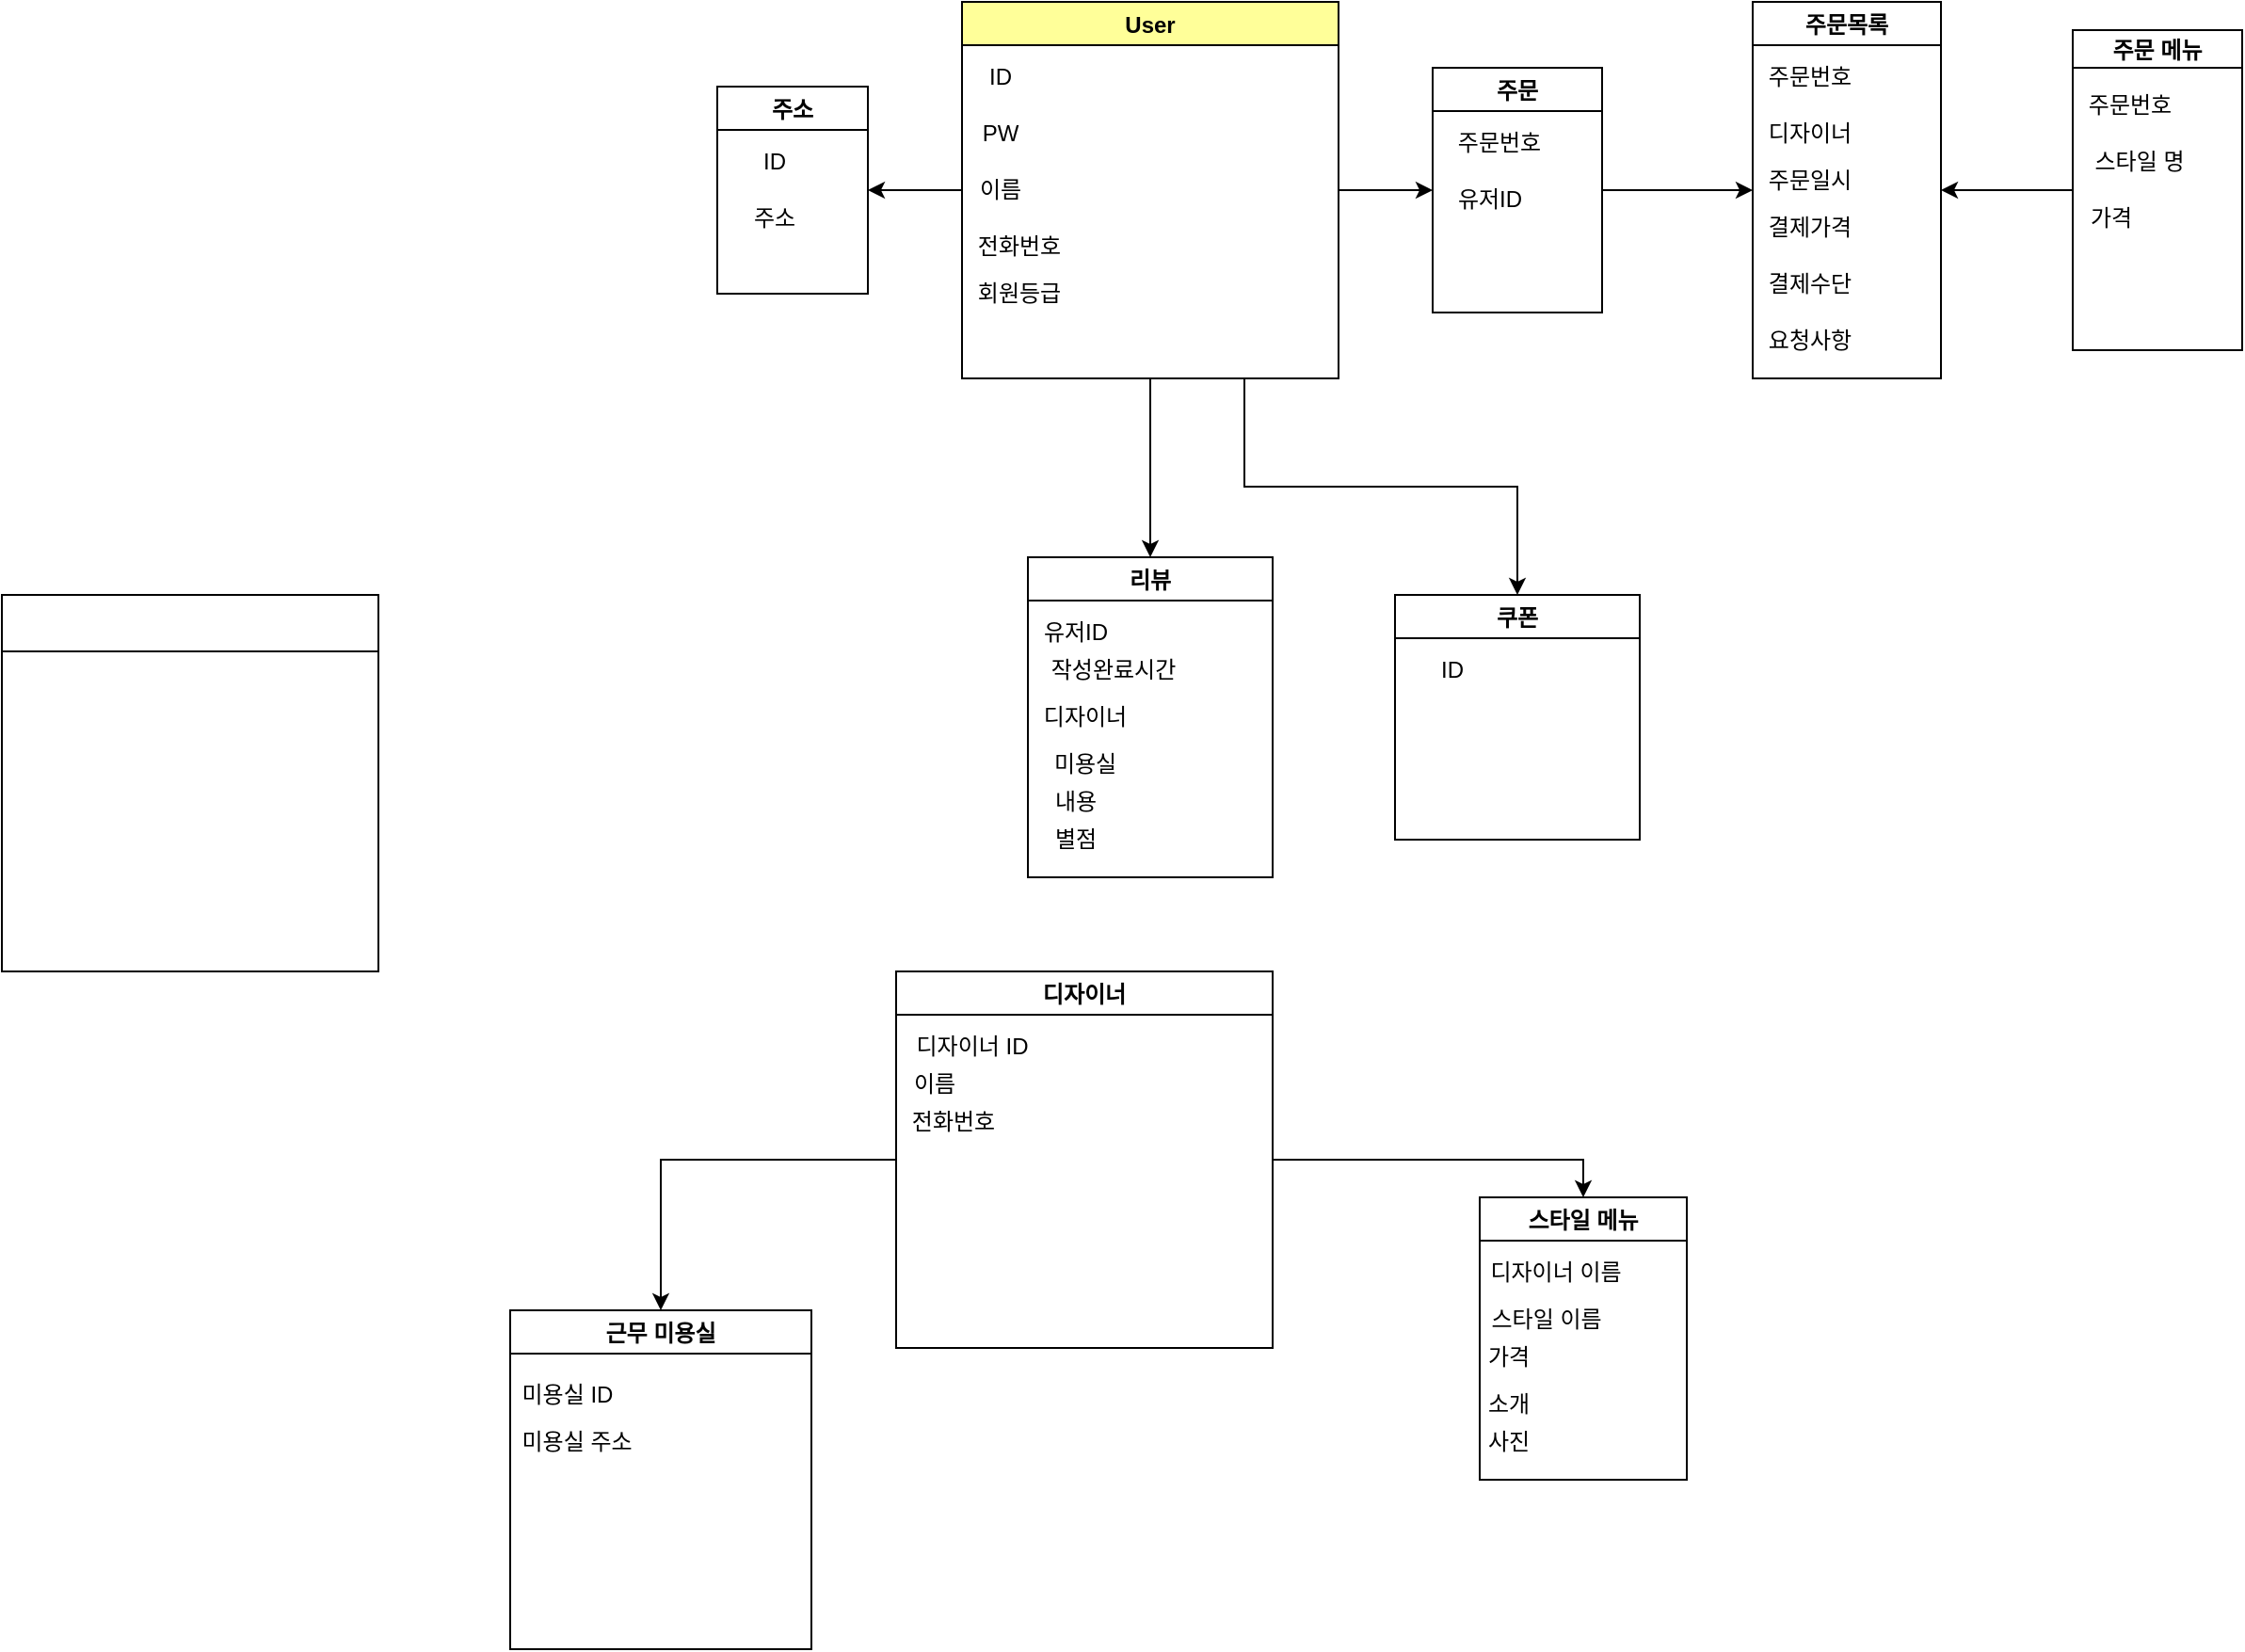 <mxfile version="15.2.9" type="github">
  <diagram id="R2lEEEUBdFMjLlhIrx00" name="Page-1">
    <mxGraphModel dx="2842" dy="730" grid="1" gridSize="10" guides="1" tooltips="1" connect="1" arrows="1" fold="1" page="1" pageScale="1" pageWidth="850" pageHeight="1100" math="0" shadow="0" extFonts="Permanent Marker^https://fonts.googleapis.com/css?family=Permanent+Marker">
      <root>
        <mxCell id="0" />
        <mxCell id="1" parent="0" />
        <mxCell id="QF62n-E6mhdTdz_LAiA7-14" style="edgeStyle=orthogonalEdgeStyle;rounded=0;orthogonalLoop=1;jettySize=auto;html=1;exitX=0;exitY=0.5;exitDx=0;exitDy=0;entryX=1;entryY=0.5;entryDx=0;entryDy=0;" parent="1" source="QF62n-E6mhdTdz_LAiA7-1" target="QF62n-E6mhdTdz_LAiA7-6" edge="1">
          <mxGeometry relative="1" as="geometry">
            <mxPoint x="-30" y="140" as="targetPoint" />
          </mxGeometry>
        </mxCell>
        <mxCell id="QF62n-E6mhdTdz_LAiA7-15" style="edgeStyle=orthogonalEdgeStyle;rounded=0;orthogonalLoop=1;jettySize=auto;html=1;exitX=1;exitY=0.5;exitDx=0;exitDy=0;" parent="1" source="QF62n-E6mhdTdz_LAiA7-1" edge="1">
          <mxGeometry relative="1" as="geometry">
            <mxPoint x="340" y="135" as="targetPoint" />
          </mxGeometry>
        </mxCell>
        <mxCell id="QF62n-E6mhdTdz_LAiA7-34" style="edgeStyle=orthogonalEdgeStyle;rounded=0;orthogonalLoop=1;jettySize=auto;html=1;exitX=0.5;exitY=1;exitDx=0;exitDy=0;entryX=0.5;entryY=0;entryDx=0;entryDy=0;" parent="1" source="QF62n-E6mhdTdz_LAiA7-1" target="QF62n-E6mhdTdz_LAiA7-27" edge="1">
          <mxGeometry relative="1" as="geometry" />
        </mxCell>
        <mxCell id="QF62n-E6mhdTdz_LAiA7-37" style="edgeStyle=orthogonalEdgeStyle;rounded=0;orthogonalLoop=1;jettySize=auto;html=1;exitX=0.75;exitY=1;exitDx=0;exitDy=0;entryX=0.5;entryY=0;entryDx=0;entryDy=0;" parent="1" source="QF62n-E6mhdTdz_LAiA7-1" target="QF62n-E6mhdTdz_LAiA7-35" edge="1">
          <mxGeometry relative="1" as="geometry" />
        </mxCell>
        <mxCell id="QF62n-E6mhdTdz_LAiA7-1" value="User" style="swimlane;fillColor=#FFFF99;fontColor=#030303;" parent="1" vertex="1">
          <mxGeometry x="90" y="35" width="200" height="200" as="geometry" />
        </mxCell>
        <mxCell id="QF62n-E6mhdTdz_LAiA7-3" value="PW" style="text;html=1;align=center;verticalAlign=middle;resizable=0;points=[];autosize=1;strokeColor=none;fillColor=none;" parent="QF62n-E6mhdTdz_LAiA7-1" vertex="1">
          <mxGeometry x="5" y="60" width="30" height="20" as="geometry" />
        </mxCell>
        <mxCell id="QF62n-E6mhdTdz_LAiA7-2" value="ID" style="text;html=1;align=center;verticalAlign=middle;resizable=0;points=[];autosize=1;strokeColor=none;fillColor=none;" parent="QF62n-E6mhdTdz_LAiA7-1" vertex="1">
          <mxGeometry x="5" y="30" width="30" height="20" as="geometry" />
        </mxCell>
        <mxCell id="QF62n-E6mhdTdz_LAiA7-5" value="전화번호" style="text;html=1;align=center;verticalAlign=middle;resizable=0;points=[];autosize=1;strokeColor=none;fillColor=none;" parent="QF62n-E6mhdTdz_LAiA7-1" vertex="1">
          <mxGeometry y="120" width="60" height="20" as="geometry" />
        </mxCell>
        <mxCell id="QF62n-E6mhdTdz_LAiA7-4" value="이름" style="text;html=1;align=center;verticalAlign=middle;resizable=0;points=[];autosize=1;strokeColor=none;fillColor=none;" parent="QF62n-E6mhdTdz_LAiA7-1" vertex="1">
          <mxGeometry y="90" width="40" height="20" as="geometry" />
        </mxCell>
        <mxCell id="QF62n-E6mhdTdz_LAiA7-6" value="주소" style="swimlane;startSize=23;" parent="1" vertex="1">
          <mxGeometry x="-40" y="80" width="80" height="110" as="geometry" />
        </mxCell>
        <mxCell id="QF62n-E6mhdTdz_LAiA7-7" value="ID" style="text;html=1;align=center;verticalAlign=middle;resizable=0;points=[];autosize=1;strokeColor=none;fillColor=none;" parent="1" vertex="1">
          <mxGeometry x="-25" y="110" width="30" height="20" as="geometry" />
        </mxCell>
        <mxCell id="QF62n-E6mhdTdz_LAiA7-8" value="주소" style="text;html=1;align=center;verticalAlign=middle;resizable=0;points=[];autosize=1;strokeColor=none;fillColor=none;" parent="1" vertex="1">
          <mxGeometry x="-30" y="140" width="40" height="20" as="geometry" />
        </mxCell>
        <mxCell id="QF62n-E6mhdTdz_LAiA7-16" style="edgeStyle=orthogonalEdgeStyle;rounded=0;orthogonalLoop=1;jettySize=auto;html=1;exitX=1;exitY=0.5;exitDx=0;exitDy=0;entryX=0;entryY=0.5;entryDx=0;entryDy=0;" parent="1" source="QF62n-E6mhdTdz_LAiA7-9" target="QF62n-E6mhdTdz_LAiA7-12" edge="1">
          <mxGeometry relative="1" as="geometry" />
        </mxCell>
        <mxCell id="QF62n-E6mhdTdz_LAiA7-9" value="주문" style="swimlane;startSize=23;" parent="1" vertex="1">
          <mxGeometry x="340" y="70" width="90" height="130" as="geometry" />
        </mxCell>
        <mxCell id="QF62n-E6mhdTdz_LAiA7-10" value="주문번호" style="text;html=1;align=center;verticalAlign=middle;resizable=0;points=[];autosize=1;strokeColor=none;fillColor=none;" parent="QF62n-E6mhdTdz_LAiA7-9" vertex="1">
          <mxGeometry x="5" y="30" width="60" height="20" as="geometry" />
        </mxCell>
        <mxCell id="QF62n-E6mhdTdz_LAiA7-11" value="유저ID" style="text;html=1;align=center;verticalAlign=middle;resizable=0;points=[];autosize=1;strokeColor=none;fillColor=none;" parent="QF62n-E6mhdTdz_LAiA7-9" vertex="1">
          <mxGeometry x="5" y="60" width="50" height="20" as="geometry" />
        </mxCell>
        <mxCell id="QF62n-E6mhdTdz_LAiA7-12" value="주문목록" style="swimlane;startSize=23;" parent="1" vertex="1">
          <mxGeometry x="510" y="35" width="100" height="200" as="geometry" />
        </mxCell>
        <mxCell id="QF62n-E6mhdTdz_LAiA7-18" value="주문번호" style="text;html=1;align=center;verticalAlign=middle;resizable=0;points=[];autosize=1;strokeColor=none;fillColor=none;" parent="QF62n-E6mhdTdz_LAiA7-12" vertex="1">
          <mxGeometry y="30" width="60" height="20" as="geometry" />
        </mxCell>
        <mxCell id="QF62n-E6mhdTdz_LAiA7-19" value="디자이너" style="text;html=1;align=center;verticalAlign=middle;resizable=0;points=[];autosize=1;strokeColor=none;fillColor=none;" parent="QF62n-E6mhdTdz_LAiA7-12" vertex="1">
          <mxGeometry y="60" width="60" height="20" as="geometry" />
        </mxCell>
        <mxCell id="QF62n-E6mhdTdz_LAiA7-20" value="주문일시" style="text;html=1;align=center;verticalAlign=middle;resizable=0;points=[];autosize=1;strokeColor=none;fillColor=none;" parent="QF62n-E6mhdTdz_LAiA7-12" vertex="1">
          <mxGeometry y="85" width="60" height="20" as="geometry" />
        </mxCell>
        <mxCell id="QF62n-E6mhdTdz_LAiA7-21" value="결제가격" style="text;html=1;align=center;verticalAlign=middle;resizable=0;points=[];autosize=1;strokeColor=none;fillColor=none;" parent="QF62n-E6mhdTdz_LAiA7-12" vertex="1">
          <mxGeometry y="110" width="60" height="20" as="geometry" />
        </mxCell>
        <mxCell id="QF62n-E6mhdTdz_LAiA7-22" value="결제수단" style="text;html=1;align=center;verticalAlign=middle;resizable=0;points=[];autosize=1;strokeColor=none;fillColor=none;" parent="QF62n-E6mhdTdz_LAiA7-12" vertex="1">
          <mxGeometry y="140" width="60" height="20" as="geometry" />
        </mxCell>
        <mxCell id="QF62n-E6mhdTdz_LAiA7-23" value="요청사항" style="text;html=1;align=center;verticalAlign=middle;resizable=0;points=[];autosize=1;strokeColor=none;fillColor=none;" parent="QF62n-E6mhdTdz_LAiA7-12" vertex="1">
          <mxGeometry y="170" width="60" height="20" as="geometry" />
        </mxCell>
        <mxCell id="QF62n-E6mhdTdz_LAiA7-17" style="edgeStyle=orthogonalEdgeStyle;rounded=0;orthogonalLoop=1;jettySize=auto;html=1;exitX=0;exitY=0.5;exitDx=0;exitDy=0;entryX=1;entryY=0.5;entryDx=0;entryDy=0;" parent="1" source="QF62n-E6mhdTdz_LAiA7-13" target="QF62n-E6mhdTdz_LAiA7-12" edge="1">
          <mxGeometry relative="1" as="geometry" />
        </mxCell>
        <mxCell id="QF62n-E6mhdTdz_LAiA7-13" value="주문 메뉴" style="swimlane;startSize=20;" parent="1" vertex="1">
          <mxGeometry x="680" y="50" width="90" height="170" as="geometry" />
        </mxCell>
        <mxCell id="QF62n-E6mhdTdz_LAiA7-24" value="주문번호" style="text;html=1;align=center;verticalAlign=middle;resizable=0;points=[];autosize=1;strokeColor=none;fillColor=none;" parent="QF62n-E6mhdTdz_LAiA7-13" vertex="1">
          <mxGeometry y="30" width="60" height="20" as="geometry" />
        </mxCell>
        <mxCell id="QF62n-E6mhdTdz_LAiA7-25" value="스타일 명" style="text;html=1;align=center;verticalAlign=middle;resizable=0;points=[];autosize=1;strokeColor=none;fillColor=none;" parent="QF62n-E6mhdTdz_LAiA7-13" vertex="1">
          <mxGeometry y="60" width="70" height="20" as="geometry" />
        </mxCell>
        <mxCell id="QF62n-E6mhdTdz_LAiA7-26" value="가격" style="text;html=1;align=center;verticalAlign=middle;resizable=0;points=[];autosize=1;strokeColor=none;fillColor=none;" parent="QF62n-E6mhdTdz_LAiA7-13" vertex="1">
          <mxGeometry y="90" width="40" height="20" as="geometry" />
        </mxCell>
        <mxCell id="QF62n-E6mhdTdz_LAiA7-27" value="리뷰" style="swimlane;fillColor=#FFFFFF;fontColor=#030303;" parent="1" vertex="1">
          <mxGeometry x="125" y="330" width="130" height="170" as="geometry" />
        </mxCell>
        <mxCell id="QF62n-E6mhdTdz_LAiA7-28" value="유저ID" style="text;html=1;align=center;verticalAlign=middle;resizable=0;points=[];autosize=1;strokeColor=none;fillColor=none;" parent="QF62n-E6mhdTdz_LAiA7-27" vertex="1">
          <mxGeometry y="30" width="50" height="20" as="geometry" />
        </mxCell>
        <mxCell id="QF62n-E6mhdTdz_LAiA7-29" value="작성완료시간" style="text;html=1;align=center;verticalAlign=middle;resizable=0;points=[];autosize=1;strokeColor=none;fillColor=none;" parent="QF62n-E6mhdTdz_LAiA7-27" vertex="1">
          <mxGeometry y="50" width="90" height="20" as="geometry" />
        </mxCell>
        <mxCell id="QF62n-E6mhdTdz_LAiA7-30" value="디자이너" style="text;html=1;align=center;verticalAlign=middle;resizable=0;points=[];autosize=1;strokeColor=none;fillColor=none;" parent="QF62n-E6mhdTdz_LAiA7-27" vertex="1">
          <mxGeometry y="75" width="60" height="20" as="geometry" />
        </mxCell>
        <mxCell id="QF62n-E6mhdTdz_LAiA7-31" value="미용실" style="text;html=1;align=center;verticalAlign=middle;resizable=0;points=[];autosize=1;strokeColor=none;fillColor=none;" parent="QF62n-E6mhdTdz_LAiA7-27" vertex="1">
          <mxGeometry x="5" y="100" width="50" height="20" as="geometry" />
        </mxCell>
        <mxCell id="QF62n-E6mhdTdz_LAiA7-32" value="내용" style="text;html=1;align=center;verticalAlign=middle;resizable=0;points=[];autosize=1;strokeColor=none;fillColor=none;" parent="QF62n-E6mhdTdz_LAiA7-27" vertex="1">
          <mxGeometry x="5" y="120" width="40" height="20" as="geometry" />
        </mxCell>
        <mxCell id="QF62n-E6mhdTdz_LAiA7-33" value="별점" style="text;html=1;align=center;verticalAlign=middle;resizable=0;points=[];autosize=1;strokeColor=none;fillColor=none;" parent="QF62n-E6mhdTdz_LAiA7-27" vertex="1">
          <mxGeometry x="5" y="140" width="40" height="20" as="geometry" />
        </mxCell>
        <mxCell id="QF62n-E6mhdTdz_LAiA7-35" value="쿠폰" style="swimlane;fillColor=#FFFFFF;fontColor=#030303;" parent="1" vertex="1">
          <mxGeometry x="320" y="350" width="130" height="130" as="geometry" />
        </mxCell>
        <mxCell id="QF62n-E6mhdTdz_LAiA7-36" value="ID" style="text;html=1;align=center;verticalAlign=middle;resizable=0;points=[];autosize=1;strokeColor=none;fillColor=none;" parent="QF62n-E6mhdTdz_LAiA7-35" vertex="1">
          <mxGeometry x="15" y="30" width="30" height="20" as="geometry" />
        </mxCell>
        <mxCell id="QF62n-E6mhdTdz_LAiA7-49" style="edgeStyle=orthogonalEdgeStyle;rounded=0;orthogonalLoop=1;jettySize=auto;html=1;exitX=1;exitY=0.5;exitDx=0;exitDy=0;entryX=0.5;entryY=0;entryDx=0;entryDy=0;" parent="1" source="QF62n-E6mhdTdz_LAiA7-38" target="QF62n-E6mhdTdz_LAiA7-43" edge="1">
          <mxGeometry relative="1" as="geometry" />
        </mxCell>
        <mxCell id="QF62n-E6mhdTdz_LAiA7-53" style="edgeStyle=orthogonalEdgeStyle;rounded=0;orthogonalLoop=1;jettySize=auto;html=1;exitX=0;exitY=0.5;exitDx=0;exitDy=0;entryX=0.5;entryY=0;entryDx=0;entryDy=0;" parent="1" source="QF62n-E6mhdTdz_LAiA7-38" target="QF62n-E6mhdTdz_LAiA7-50" edge="1">
          <mxGeometry relative="1" as="geometry" />
        </mxCell>
        <mxCell id="QF62n-E6mhdTdz_LAiA7-38" value="디자이너" style="swimlane;fillColor=#FFFFFF;startSize=23;fontColor=#030303;" parent="1" vertex="1">
          <mxGeometry x="55" y="550" width="200" height="200" as="geometry" />
        </mxCell>
        <mxCell id="QF62n-E6mhdTdz_LAiA7-40" value="디자이너 ID" style="text;html=1;align=center;verticalAlign=middle;resizable=0;points=[];autosize=1;strokeColor=none;fillColor=none;" parent="QF62n-E6mhdTdz_LAiA7-38" vertex="1">
          <mxGeometry y="30" width="80" height="20" as="geometry" />
        </mxCell>
        <mxCell id="QF62n-E6mhdTdz_LAiA7-41" value="이름" style="text;html=1;align=center;verticalAlign=middle;resizable=0;points=[];autosize=1;strokeColor=none;fillColor=none;" parent="QF62n-E6mhdTdz_LAiA7-38" vertex="1">
          <mxGeometry y="50" width="40" height="20" as="geometry" />
        </mxCell>
        <mxCell id="QF62n-E6mhdTdz_LAiA7-42" value="전화번호" style="text;html=1;align=center;verticalAlign=middle;resizable=0;points=[];autosize=1;strokeColor=none;fillColor=none;" parent="QF62n-E6mhdTdz_LAiA7-38" vertex="1">
          <mxGeometry y="70" width="60" height="20" as="geometry" />
        </mxCell>
        <mxCell id="QF62n-E6mhdTdz_LAiA7-39" value="회원등급" style="text;html=1;align=center;verticalAlign=middle;resizable=0;points=[];autosize=1;strokeColor=none;fillColor=none;" parent="1" vertex="1">
          <mxGeometry x="90" y="180" width="60" height="20" as="geometry" />
        </mxCell>
        <mxCell id="QF62n-E6mhdTdz_LAiA7-43" value="스타일 메뉴" style="swimlane;fillColor=#FFFFFF;fontColor=#030303;" parent="1" vertex="1">
          <mxGeometry x="365" y="670" width="110" height="150" as="geometry" />
        </mxCell>
        <mxCell id="QF62n-E6mhdTdz_LAiA7-44" value="디자이너 이름" style="text;html=1;align=center;verticalAlign=middle;resizable=0;points=[];autosize=1;strokeColor=none;fillColor=none;" parent="QF62n-E6mhdTdz_LAiA7-43" vertex="1">
          <mxGeometry x="-5" y="30" width="90" height="20" as="geometry" />
        </mxCell>
        <mxCell id="QF62n-E6mhdTdz_LAiA7-45" value="스타일 이름" style="text;html=1;align=center;verticalAlign=middle;resizable=0;points=[];autosize=1;strokeColor=none;fillColor=none;" parent="QF62n-E6mhdTdz_LAiA7-43" vertex="1">
          <mxGeometry x="-5" y="55" width="80" height="20" as="geometry" />
        </mxCell>
        <mxCell id="QF62n-E6mhdTdz_LAiA7-46" value="가격" style="text;html=1;align=center;verticalAlign=middle;resizable=0;points=[];autosize=1;strokeColor=none;fillColor=none;" parent="QF62n-E6mhdTdz_LAiA7-43" vertex="1">
          <mxGeometry x="-5" y="75" width="40" height="20" as="geometry" />
        </mxCell>
        <mxCell id="QF62n-E6mhdTdz_LAiA7-47" value="소개" style="text;html=1;align=center;verticalAlign=middle;resizable=0;points=[];autosize=1;strokeColor=none;fillColor=none;" parent="QF62n-E6mhdTdz_LAiA7-43" vertex="1">
          <mxGeometry x="-5" y="100" width="40" height="20" as="geometry" />
        </mxCell>
        <mxCell id="QF62n-E6mhdTdz_LAiA7-48" value="사진" style="text;html=1;align=center;verticalAlign=middle;resizable=0;points=[];autosize=1;strokeColor=none;fillColor=none;" parent="QF62n-E6mhdTdz_LAiA7-43" vertex="1">
          <mxGeometry x="-5" y="120" width="40" height="20" as="geometry" />
        </mxCell>
        <mxCell id="QF62n-E6mhdTdz_LAiA7-50" value="근무 미용실" style="swimlane;fillColor=#FFFFFF;fontColor=#030303;" parent="1" vertex="1">
          <mxGeometry x="-150" y="730" width="160" height="180" as="geometry" />
        </mxCell>
        <mxCell id="QF62n-E6mhdTdz_LAiA7-51" value="미용실 ID" style="text;html=1;align=center;verticalAlign=middle;resizable=0;points=[];autosize=1;strokeColor=none;fillColor=none;" parent="QF62n-E6mhdTdz_LAiA7-50" vertex="1">
          <mxGeometry x="-5" y="35" width="70" height="20" as="geometry" />
        </mxCell>
        <mxCell id="QF62n-E6mhdTdz_LAiA7-52" value="미용실 주소" style="text;html=1;align=center;verticalAlign=middle;resizable=0;points=[];autosize=1;strokeColor=none;fillColor=none;" parent="QF62n-E6mhdTdz_LAiA7-50" vertex="1">
          <mxGeometry x="-5" y="60" width="80" height="20" as="geometry" />
        </mxCell>
        <mxCell id="DH2KTcPPM7PbtqfFPRIT-2" value="미용실" style="swimlane;fontColor=#FFFFFF;startSize=30;" vertex="1" parent="1">
          <mxGeometry x="-420" y="350" width="200" height="200" as="geometry" />
        </mxCell>
        <mxCell id="DH2KTcPPM7PbtqfFPRIT-3" value="미용실ID" style="text;html=1;align=center;verticalAlign=middle;resizable=0;points=[];autosize=1;strokeColor=none;fillColor=none;fontColor=#FFFFFF;" vertex="1" parent="DH2KTcPPM7PbtqfFPRIT-2">
          <mxGeometry y="40" width="60" height="20" as="geometry" />
        </mxCell>
        <mxCell id="DH2KTcPPM7PbtqfFPRIT-4" value="미용실 이름&amp;nbsp;" style="text;html=1;align=center;verticalAlign=middle;resizable=0;points=[];autosize=1;strokeColor=none;fillColor=none;fontColor=#FFFFFF;" vertex="1" parent="DH2KTcPPM7PbtqfFPRIT-2">
          <mxGeometry y="75" width="80" height="20" as="geometry" />
        </mxCell>
        <mxCell id="DH2KTcPPM7PbtqfFPRIT-5" value="미용실 주소" style="text;html=1;align=center;verticalAlign=middle;resizable=0;points=[];autosize=1;strokeColor=none;fillColor=none;fontColor=#FFFFFF;" vertex="1" parent="DH2KTcPPM7PbtqfFPRIT-2">
          <mxGeometry y="110" width="80" height="20" as="geometry" />
        </mxCell>
      </root>
    </mxGraphModel>
  </diagram>
</mxfile>
